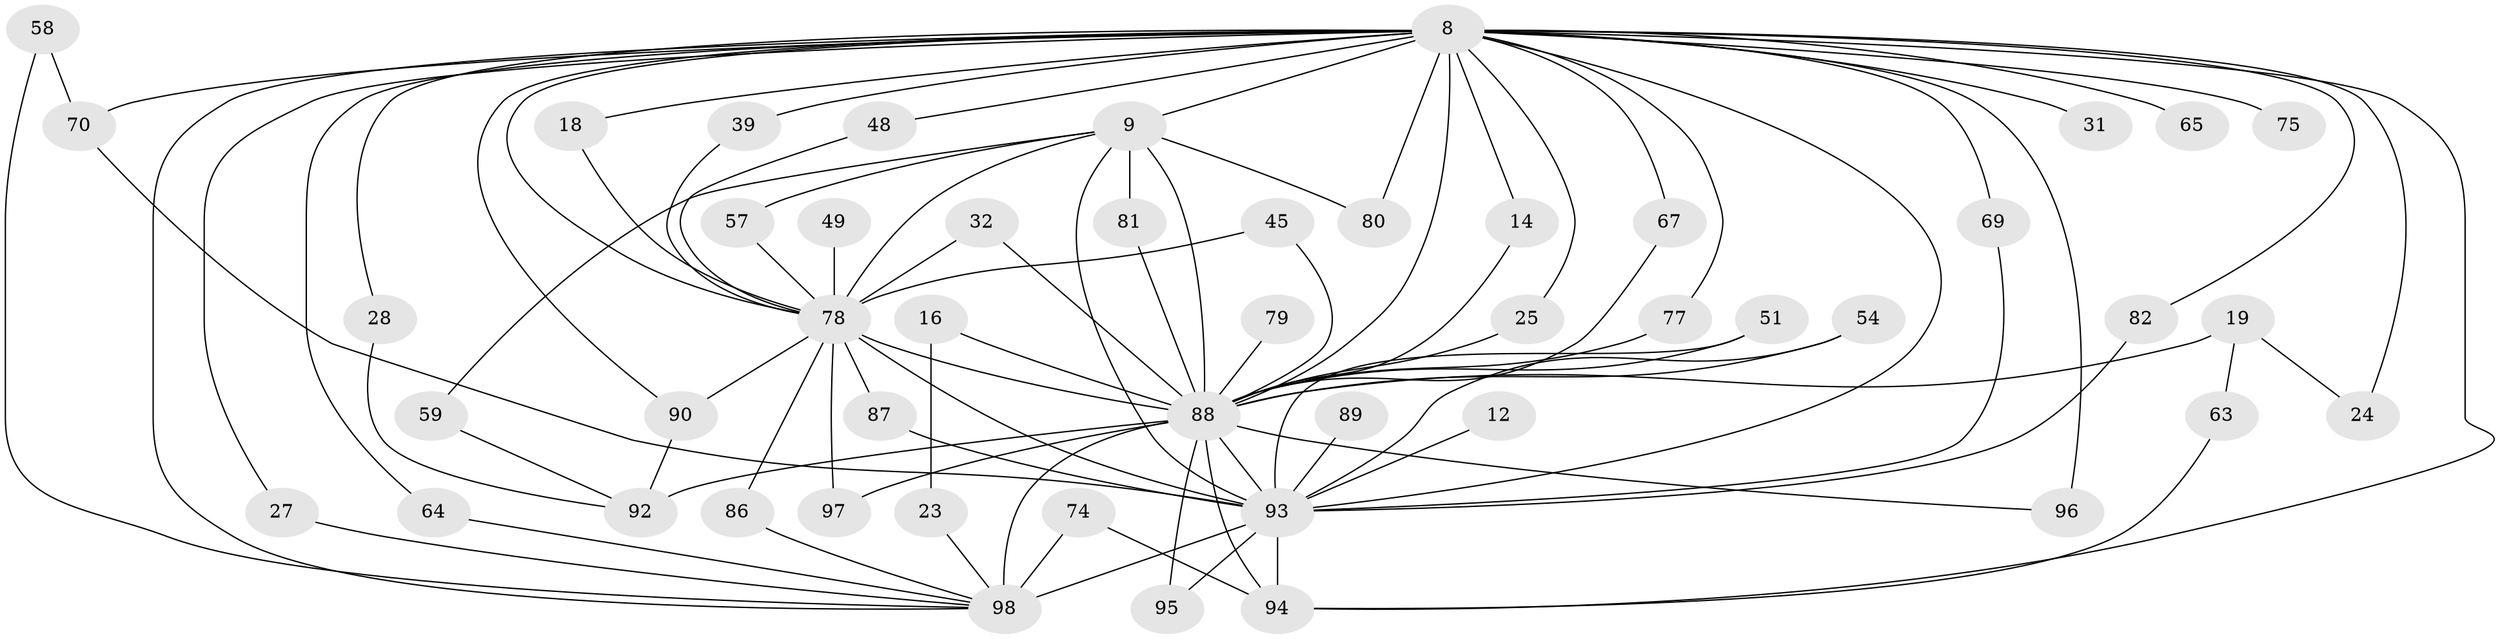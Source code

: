 // original degree distribution, {15: 0.01020408163265306, 18: 0.02040816326530612, 14: 0.01020408163265306, 27: 0.01020408163265306, 28: 0.02040816326530612, 23: 0.01020408163265306, 11: 0.01020408163265306, 26: 0.01020408163265306, 5: 0.030612244897959183, 2: 0.6020408163265306, 8: 0.02040816326530612, 7: 0.02040816326530612, 3: 0.17346938775510204, 4: 0.05102040816326531}
// Generated by graph-tools (version 1.1) at 2025/45/03/09/25 04:45:43]
// undirected, 49 vertices, 91 edges
graph export_dot {
graph [start="1"]
  node [color=gray90,style=filled];
  8 [super="+6"];
  9 [super="+3"];
  12;
  14;
  16;
  18;
  19;
  23;
  24;
  25;
  27;
  28;
  31;
  32;
  39;
  45;
  48;
  49;
  51;
  54;
  57;
  58;
  59;
  63;
  64;
  65;
  67;
  69;
  70 [super="+21+20+35+42"];
  74;
  75;
  77;
  78 [super="+66+46+71"];
  79;
  80 [super="+72"];
  81;
  82;
  86;
  87 [super="+36"];
  88 [super="+62+76+84"];
  89;
  90 [super="+55+50"];
  92 [super="+15"];
  93 [super="+26+5"];
  94 [super="+91"];
  95;
  96 [super="+85+38"];
  97;
  98 [super="+34+41+52+73+53"];
  8 -- 9 [weight=4];
  8 -- 14;
  8 -- 18;
  8 -- 24;
  8 -- 28;
  8 -- 31 [weight=2];
  8 -- 65 [weight=2];
  8 -- 69;
  8 -- 70 [weight=4];
  8 -- 75 [weight=2];
  8 -- 77;
  8 -- 64;
  8 -- 67;
  8 -- 80 [weight=2];
  8 -- 82;
  8 -- 25;
  8 -- 27;
  8 -- 93 [weight=7];
  8 -- 39;
  8 -- 48;
  8 -- 96 [weight=3];
  8 -- 90;
  8 -- 78 [weight=3];
  8 -- 94 [weight=2];
  8 -- 88 [weight=7];
  8 -- 98 [weight=2];
  9 -- 57;
  9 -- 81;
  9 -- 59;
  9 -- 80;
  9 -- 93 [weight=6];
  9 -- 78 [weight=3];
  9 -- 88 [weight=6];
  12 -- 93 [weight=2];
  14 -- 88;
  16 -- 23;
  16 -- 88 [weight=2];
  18 -- 78;
  19 -- 24;
  19 -- 63;
  19 -- 88 [weight=2];
  23 -- 98;
  25 -- 88;
  27 -- 98;
  28 -- 92;
  32 -- 78;
  32 -- 88;
  39 -- 78;
  45 -- 78;
  45 -- 88;
  48 -- 78;
  49 -- 78;
  51 -- 93;
  51 -- 88;
  54 -- 93;
  54 -- 88;
  57 -- 78;
  58 -- 70;
  58 -- 98;
  59 -- 92;
  63 -- 94;
  64 -- 98;
  67 -- 88;
  69 -- 93;
  70 -- 93 [weight=2];
  74 -- 94;
  74 -- 98;
  77 -- 88;
  78 -- 87;
  78 -- 97;
  78 -- 86;
  78 -- 90 [weight=3];
  78 -- 93 [weight=5];
  78 -- 88 [weight=5];
  79 -- 88;
  81 -- 88;
  82 -- 93;
  86 -- 98;
  87 -- 93;
  88 -- 93 [weight=8];
  88 -- 92 [weight=4];
  88 -- 94 [weight=3];
  88 -- 95;
  88 -- 96;
  88 -- 97;
  88 -- 98 [weight=5];
  89 -- 93 [weight=2];
  90 -- 92;
  93 -- 95;
  93 -- 94 [weight=2];
  93 -- 98 [weight=5];
}
